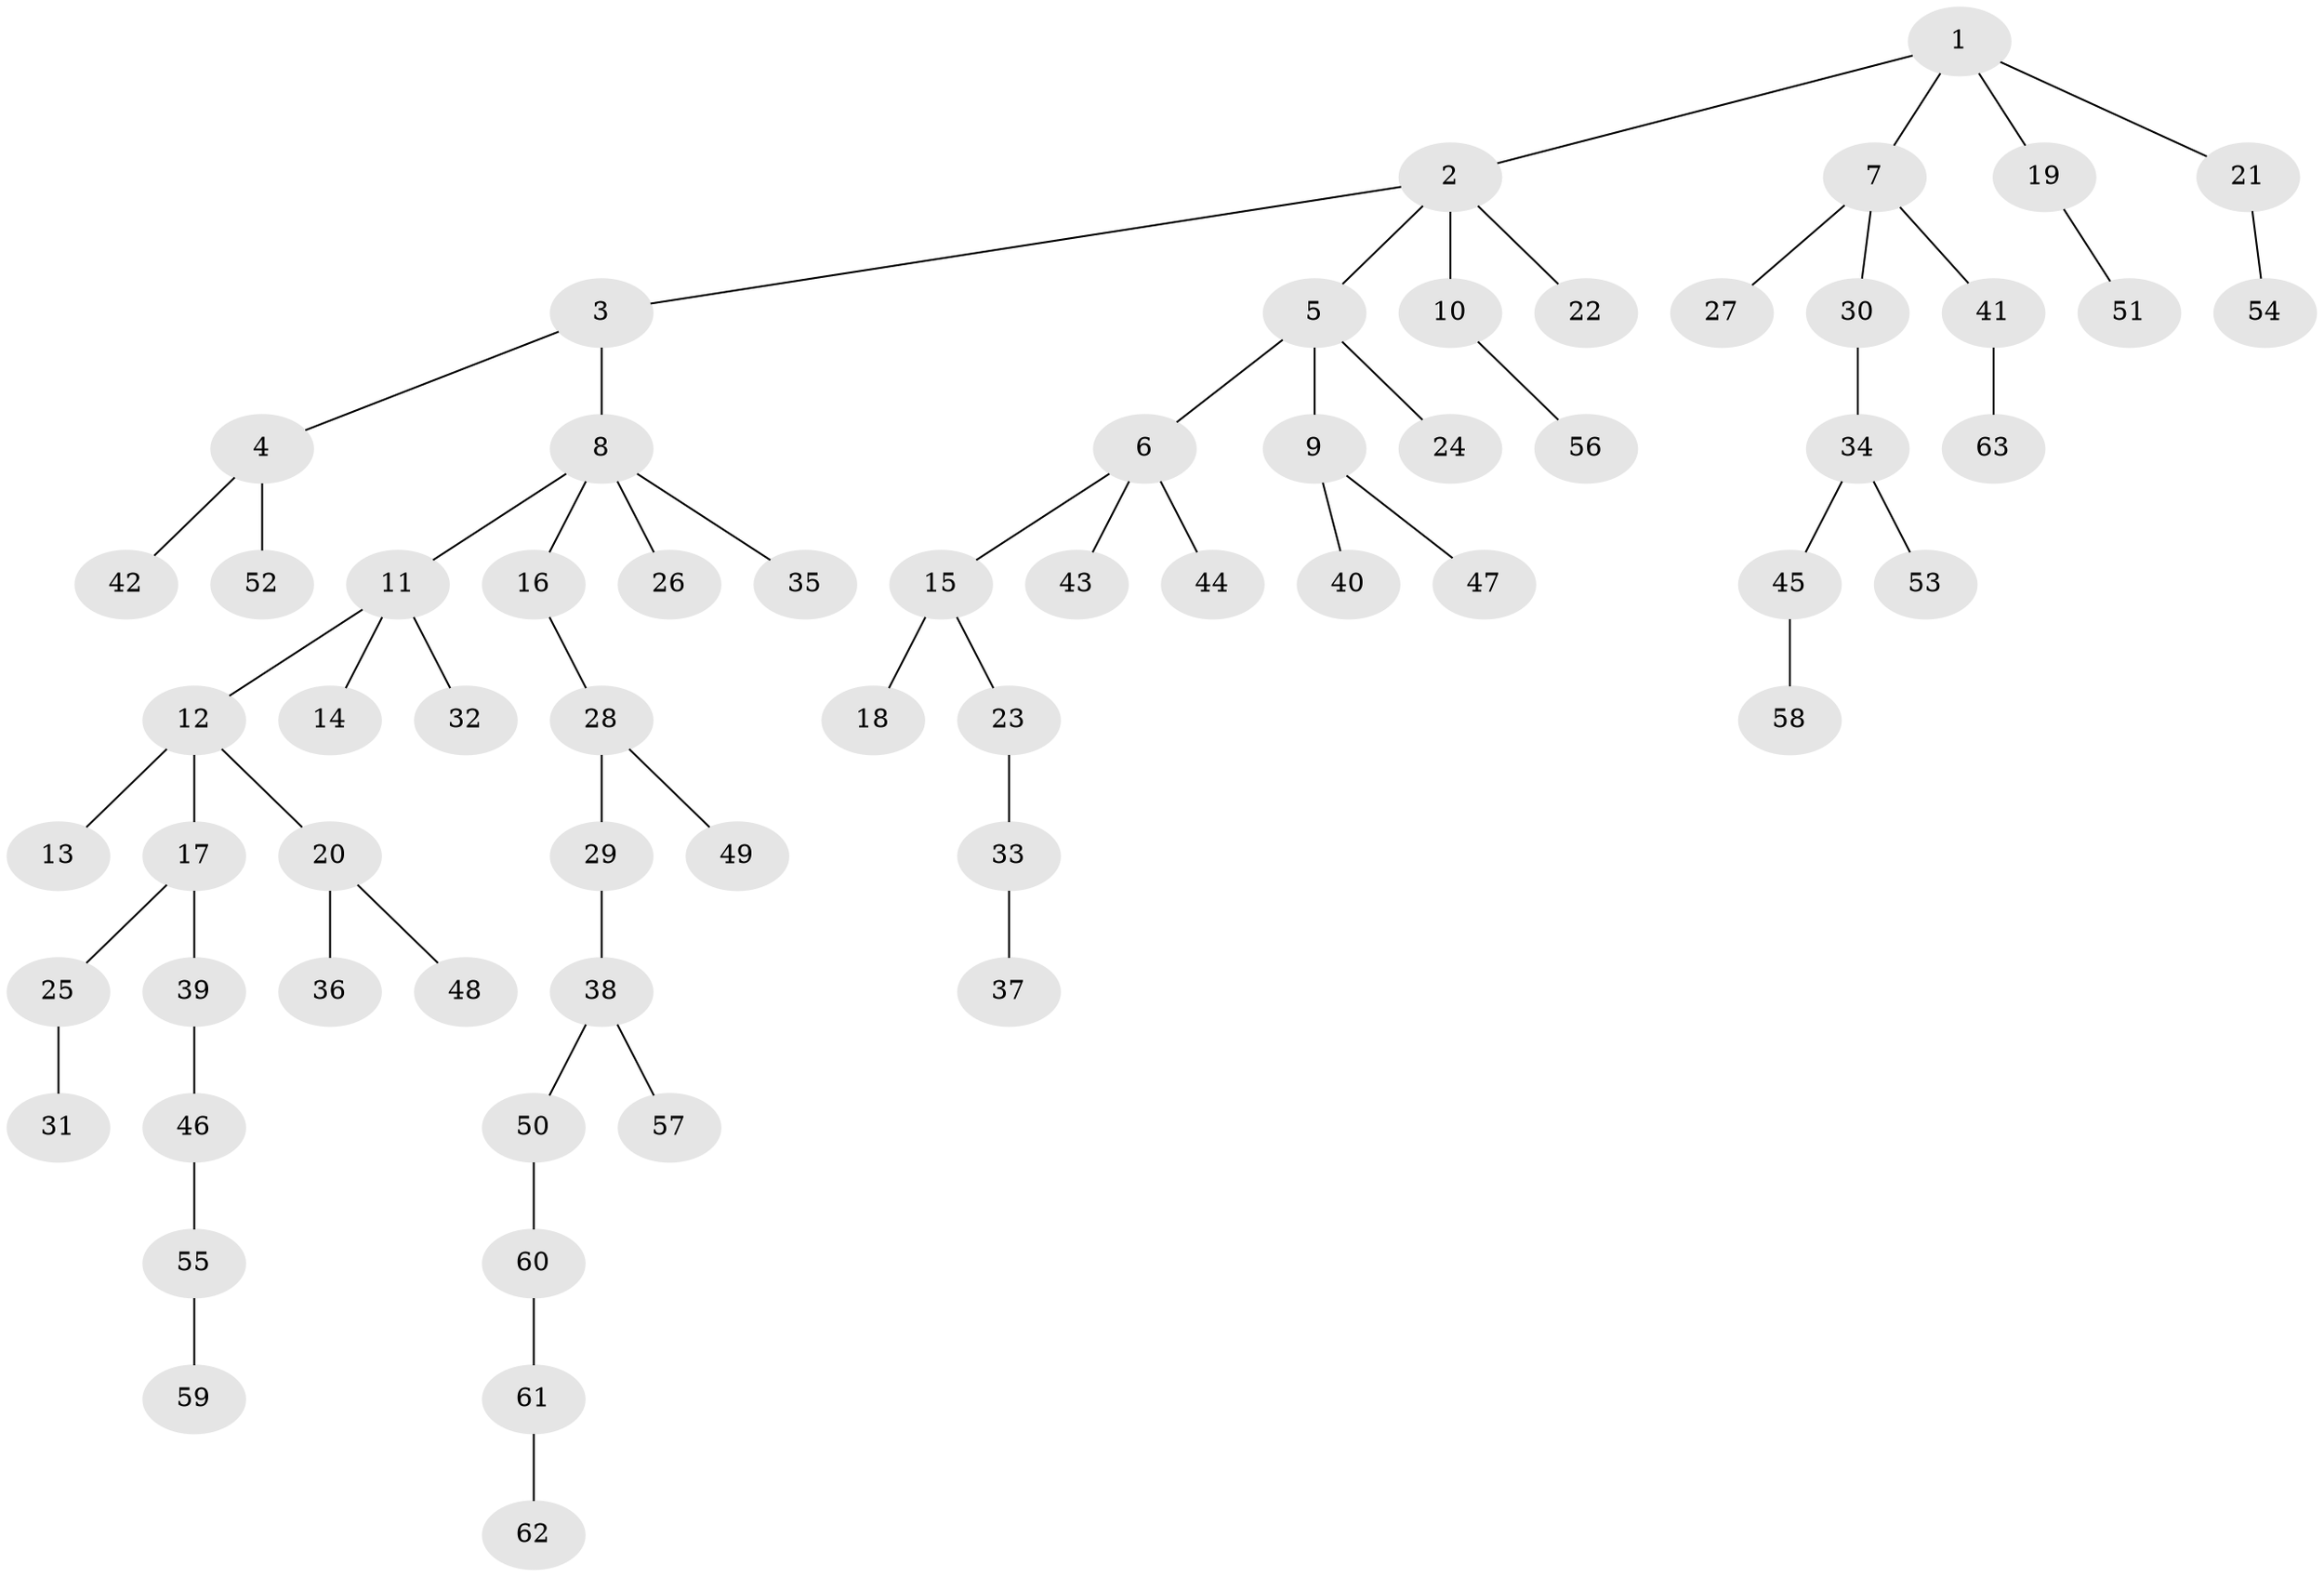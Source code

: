 // Generated by graph-tools (version 1.1) at 2025/15/03/09/25 04:15:30]
// undirected, 63 vertices, 62 edges
graph export_dot {
graph [start="1"]
  node [color=gray90,style=filled];
  1;
  2;
  3;
  4;
  5;
  6;
  7;
  8;
  9;
  10;
  11;
  12;
  13;
  14;
  15;
  16;
  17;
  18;
  19;
  20;
  21;
  22;
  23;
  24;
  25;
  26;
  27;
  28;
  29;
  30;
  31;
  32;
  33;
  34;
  35;
  36;
  37;
  38;
  39;
  40;
  41;
  42;
  43;
  44;
  45;
  46;
  47;
  48;
  49;
  50;
  51;
  52;
  53;
  54;
  55;
  56;
  57;
  58;
  59;
  60;
  61;
  62;
  63;
  1 -- 2;
  1 -- 7;
  1 -- 19;
  1 -- 21;
  2 -- 3;
  2 -- 5;
  2 -- 10;
  2 -- 22;
  3 -- 4;
  3 -- 8;
  4 -- 42;
  4 -- 52;
  5 -- 6;
  5 -- 9;
  5 -- 24;
  6 -- 15;
  6 -- 43;
  6 -- 44;
  7 -- 27;
  7 -- 30;
  7 -- 41;
  8 -- 11;
  8 -- 16;
  8 -- 26;
  8 -- 35;
  9 -- 40;
  9 -- 47;
  10 -- 56;
  11 -- 12;
  11 -- 14;
  11 -- 32;
  12 -- 13;
  12 -- 17;
  12 -- 20;
  15 -- 18;
  15 -- 23;
  16 -- 28;
  17 -- 25;
  17 -- 39;
  19 -- 51;
  20 -- 36;
  20 -- 48;
  21 -- 54;
  23 -- 33;
  25 -- 31;
  28 -- 29;
  28 -- 49;
  29 -- 38;
  30 -- 34;
  33 -- 37;
  34 -- 45;
  34 -- 53;
  38 -- 50;
  38 -- 57;
  39 -- 46;
  41 -- 63;
  45 -- 58;
  46 -- 55;
  50 -- 60;
  55 -- 59;
  60 -- 61;
  61 -- 62;
}
